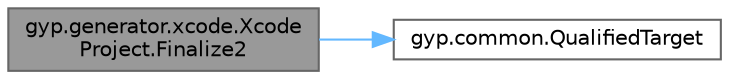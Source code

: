 digraph "gyp.generator.xcode.XcodeProject.Finalize2"
{
 // LATEX_PDF_SIZE
  bgcolor="transparent";
  edge [fontname=Helvetica,fontsize=10,labelfontname=Helvetica,labelfontsize=10];
  node [fontname=Helvetica,fontsize=10,shape=box,height=0.2,width=0.4];
  rankdir="LR";
  Node1 [id="Node000001",label="gyp.generator.xcode.Xcode\lProject.Finalize2",height=0.2,width=0.4,color="gray40", fillcolor="grey60", style="filled", fontcolor="black",tooltip=" "];
  Node1 -> Node2 [id="edge2_Node000001_Node000002",color="steelblue1",style="solid",tooltip=" "];
  Node2 [id="Node000002",label="gyp.common.QualifiedTarget",height=0.2,width=0.4,color="grey40", fillcolor="white", style="filled",URL="$namespacegyp_1_1common.html#a24688c0cf90537af3efa42115befe64b",tooltip=" "];
}
